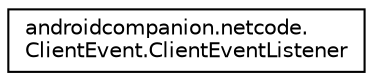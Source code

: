 digraph "Graphical Class Hierarchy"
{
  edge [fontname="Helvetica",fontsize="10",labelfontname="Helvetica",labelfontsize="10"];
  node [fontname="Helvetica",fontsize="10",shape=record];
  rankdir="LR";
  Node0 [label="androidcompanion.netcode.\lClientEvent.ClientEventListener",height=0.2,width=0.4,color="black", fillcolor="white", style="filled",URL="$interfaceandroidcompanion_1_1netcode_1_1_client_event_1_1_client_event_listener.html"];
}
